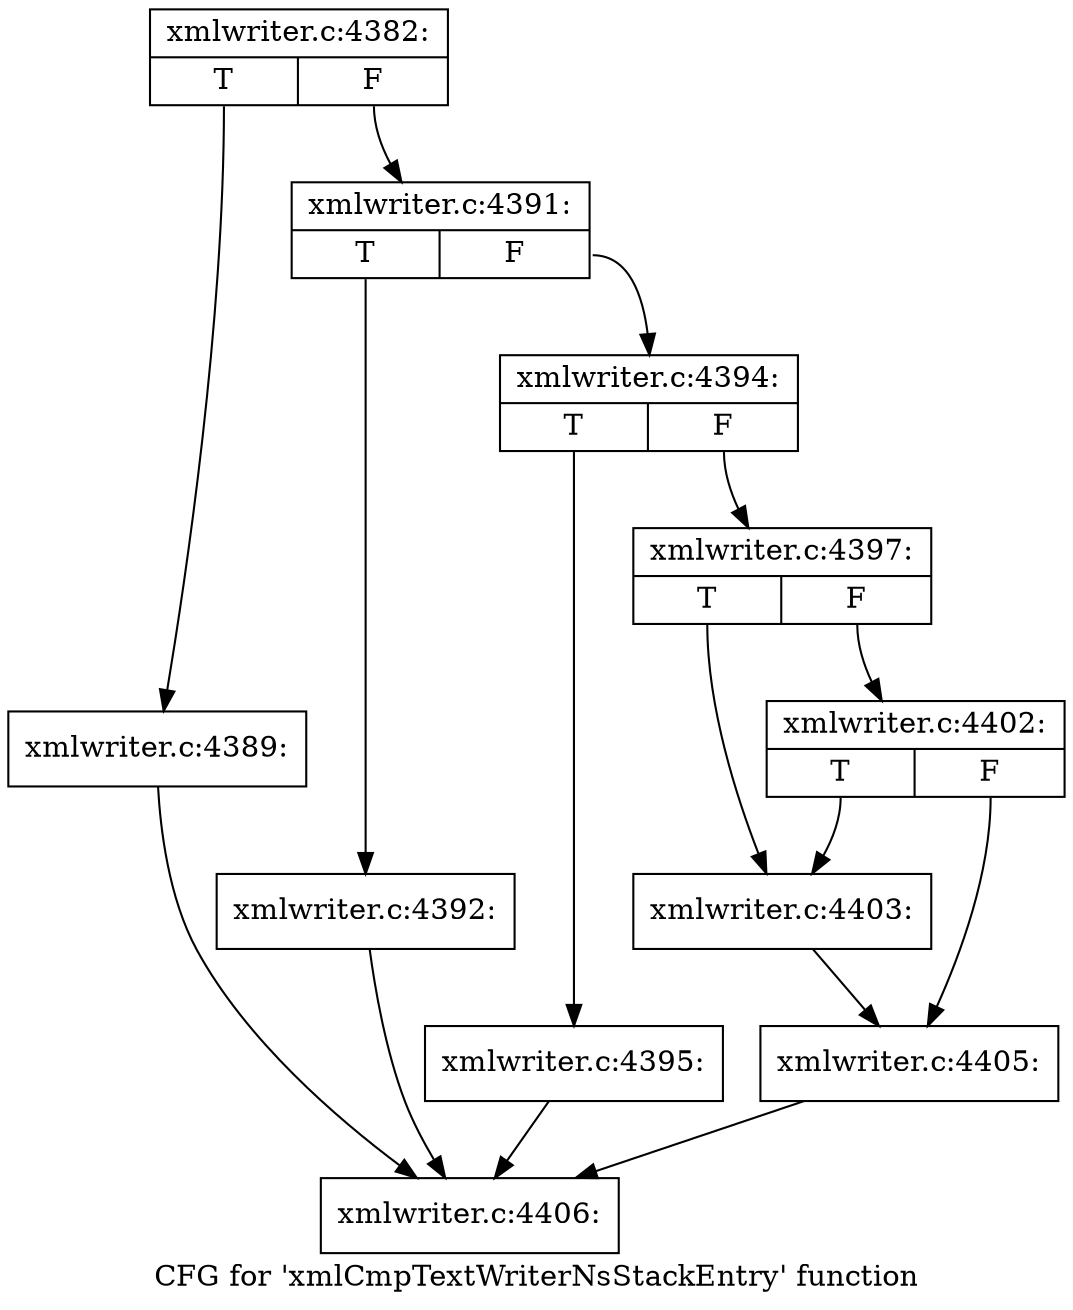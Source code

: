 digraph "CFG for 'xmlCmpTextWriterNsStackEntry' function" {
	label="CFG for 'xmlCmpTextWriterNsStackEntry' function";

	Node0x55d09c7941d0 [shape=record,label="{xmlwriter.c:4382:|{<s0>T|<s1>F}}"];
	Node0x55d09c7941d0:s0 -> Node0x55d09c796e80;
	Node0x55d09c7941d0:s1 -> Node0x55d09c796ed0;
	Node0x55d09c796e80 [shape=record,label="{xmlwriter.c:4389:}"];
	Node0x55d09c796e80 -> Node0x55d09c795d20;
	Node0x55d09c796ed0 [shape=record,label="{xmlwriter.c:4391:|{<s0>T|<s1>F}}"];
	Node0x55d09c796ed0:s0 -> Node0x55d09c797390;
	Node0x55d09c796ed0:s1 -> Node0x55d09c7973e0;
	Node0x55d09c797390 [shape=record,label="{xmlwriter.c:4392:}"];
	Node0x55d09c797390 -> Node0x55d09c795d20;
	Node0x55d09c7973e0 [shape=record,label="{xmlwriter.c:4394:|{<s0>T|<s1>F}}"];
	Node0x55d09c7973e0:s0 -> Node0x55d09c797870;
	Node0x55d09c7973e0:s1 -> Node0x55d09c7978c0;
	Node0x55d09c797870 [shape=record,label="{xmlwriter.c:4395:}"];
	Node0x55d09c797870 -> Node0x55d09c795d20;
	Node0x55d09c7978c0 [shape=record,label="{xmlwriter.c:4397:|{<s0>T|<s1>F}}"];
	Node0x55d09c7978c0:s0 -> Node0x55d09c798470;
	Node0x55d09c7978c0:s1 -> Node0x55d09c798510;
	Node0x55d09c798510 [shape=record,label="{xmlwriter.c:4402:|{<s0>T|<s1>F}}"];
	Node0x55d09c798510:s0 -> Node0x55d09c798470;
	Node0x55d09c798510:s1 -> Node0x55d09c7984c0;
	Node0x55d09c798470 [shape=record,label="{xmlwriter.c:4403:}"];
	Node0x55d09c798470 -> Node0x55d09c7984c0;
	Node0x55d09c7984c0 [shape=record,label="{xmlwriter.c:4405:}"];
	Node0x55d09c7984c0 -> Node0x55d09c795d20;
	Node0x55d09c795d20 [shape=record,label="{xmlwriter.c:4406:}"];
}
